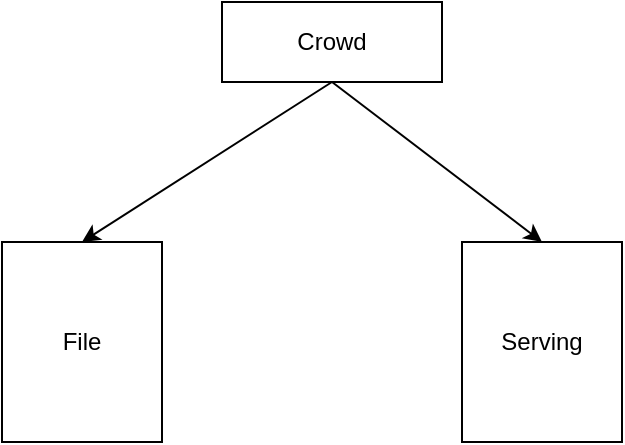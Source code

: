 <mxfile version="16.4.6" type="github">
  <diagram id="LpDmw_v0XFRbQo6Zy4TT" name="Page-1">
    <mxGraphModel dx="1255" dy="754" grid="1" gridSize="10" guides="1" tooltips="1" connect="1" arrows="1" fold="1" page="1" pageScale="1" pageWidth="827" pageHeight="1169" math="0" shadow="0">
      <root>
        <mxCell id="0" />
        <mxCell id="1" parent="0" />
        <mxCell id="vYiJmPAMhAc7vUvn6BcW-1" value="Crowd" style="rounded=0;whiteSpace=wrap;html=1;" vertex="1" parent="1">
          <mxGeometry x="320" y="150" width="110" height="40" as="geometry" />
        </mxCell>
        <mxCell id="vYiJmPAMhAc7vUvn6BcW-4" value="" style="endArrow=classic;html=1;rounded=0;exitX=0.5;exitY=1;exitDx=0;exitDy=0;entryX=0.5;entryY=0;entryDx=0;entryDy=0;" edge="1" parent="1" source="vYiJmPAMhAc7vUvn6BcW-1" target="vYiJmPAMhAc7vUvn6BcW-6">
          <mxGeometry width="50" height="50" relative="1" as="geometry">
            <mxPoint x="130" y="260" as="sourcePoint" />
            <mxPoint x="225" y="270" as="targetPoint" />
          </mxGeometry>
        </mxCell>
        <mxCell id="vYiJmPAMhAc7vUvn6BcW-6" value="File" style="rounded=0;whiteSpace=wrap;html=1;" vertex="1" parent="1">
          <mxGeometry x="210" y="270" width="80" height="100" as="geometry" />
        </mxCell>
        <mxCell id="vYiJmPAMhAc7vUvn6BcW-8" value="Serving" style="rounded=0;whiteSpace=wrap;html=1;" vertex="1" parent="1">
          <mxGeometry x="440" y="270" width="80" height="100" as="geometry" />
        </mxCell>
        <mxCell id="vYiJmPAMhAc7vUvn6BcW-9" value="" style="endArrow=classic;html=1;rounded=0;exitX=0.5;exitY=1;exitDx=0;exitDy=0;entryX=0.5;entryY=0;entryDx=0;entryDy=0;" edge="1" parent="1" source="vYiJmPAMhAc7vUvn6BcW-1" target="vYiJmPAMhAc7vUvn6BcW-8">
          <mxGeometry width="50" height="50" relative="1" as="geometry">
            <mxPoint x="385" y="200" as="sourcePoint" />
            <mxPoint x="250" y="280" as="targetPoint" />
          </mxGeometry>
        </mxCell>
      </root>
    </mxGraphModel>
  </diagram>
</mxfile>
